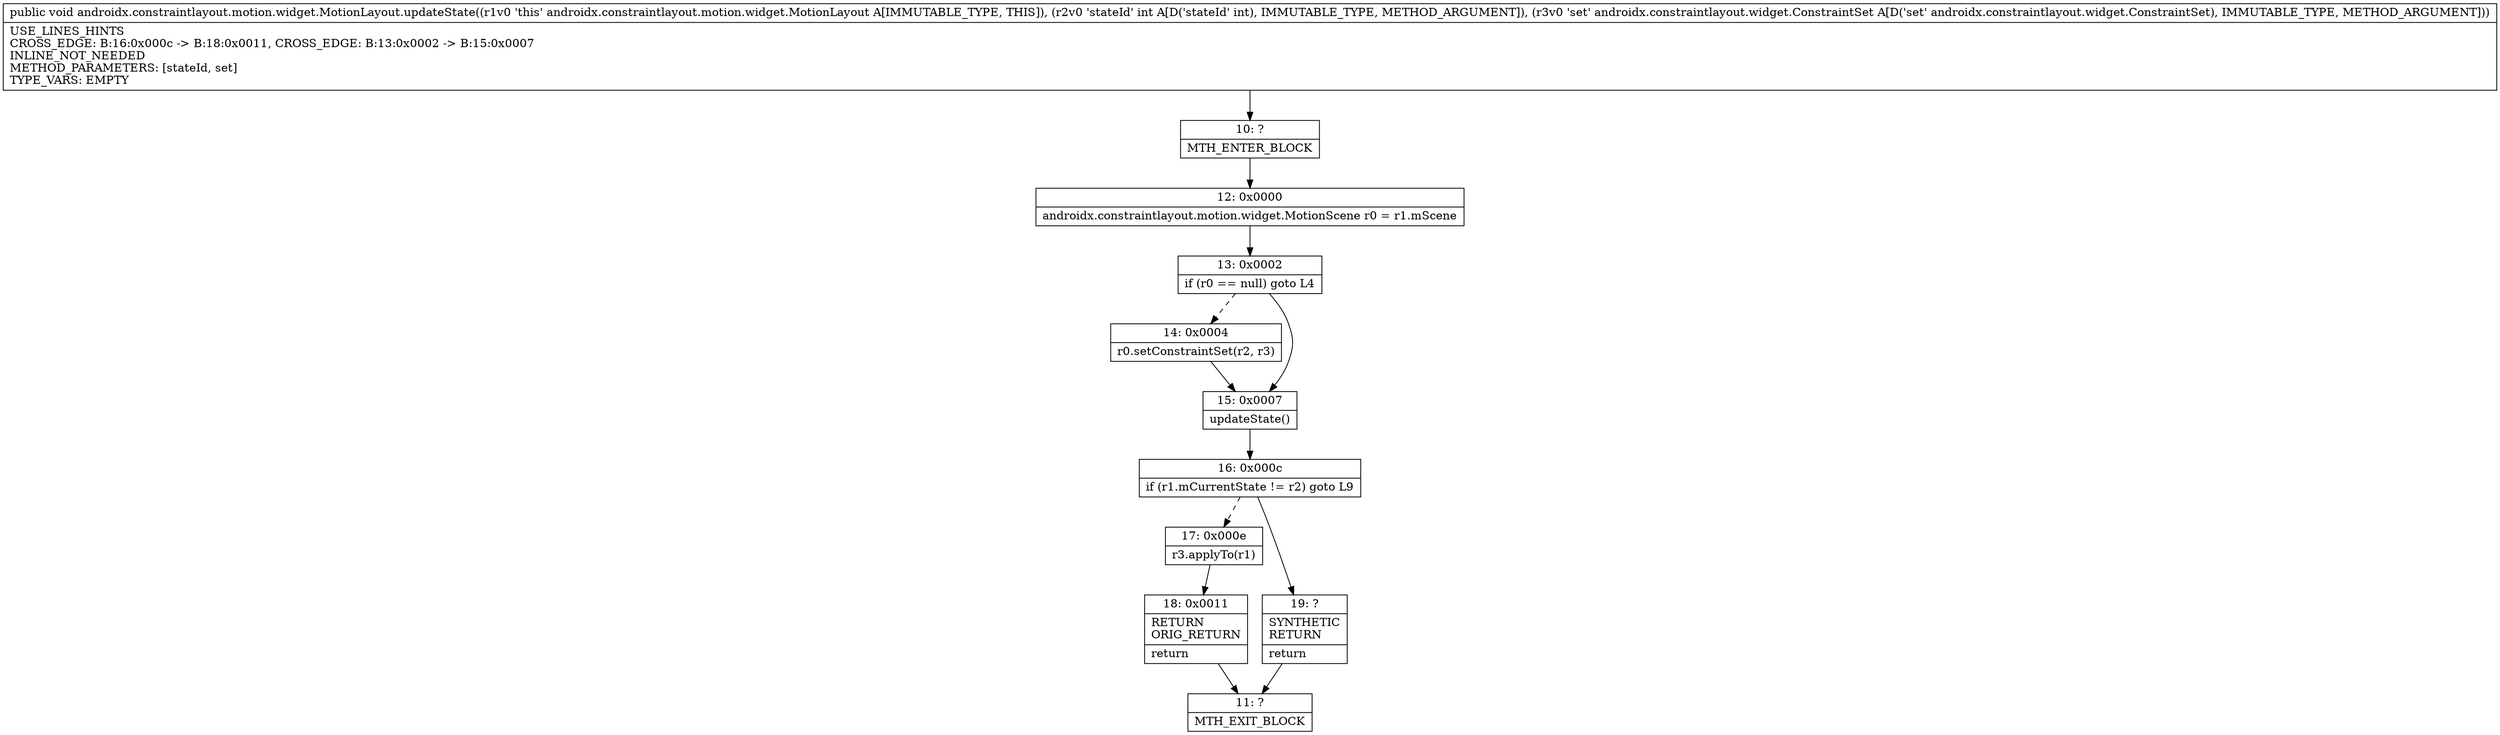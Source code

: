 digraph "CFG forandroidx.constraintlayout.motion.widget.MotionLayout.updateState(ILandroidx\/constraintlayout\/widget\/ConstraintSet;)V" {
Node_10 [shape=record,label="{10\:\ ?|MTH_ENTER_BLOCK\l}"];
Node_12 [shape=record,label="{12\:\ 0x0000|androidx.constraintlayout.motion.widget.MotionScene r0 = r1.mScene\l}"];
Node_13 [shape=record,label="{13\:\ 0x0002|if (r0 == null) goto L4\l}"];
Node_14 [shape=record,label="{14\:\ 0x0004|r0.setConstraintSet(r2, r3)\l}"];
Node_15 [shape=record,label="{15\:\ 0x0007|updateState()\l}"];
Node_16 [shape=record,label="{16\:\ 0x000c|if (r1.mCurrentState != r2) goto L9\l}"];
Node_17 [shape=record,label="{17\:\ 0x000e|r3.applyTo(r1)\l}"];
Node_18 [shape=record,label="{18\:\ 0x0011|RETURN\lORIG_RETURN\l|return\l}"];
Node_11 [shape=record,label="{11\:\ ?|MTH_EXIT_BLOCK\l}"];
Node_19 [shape=record,label="{19\:\ ?|SYNTHETIC\lRETURN\l|return\l}"];
MethodNode[shape=record,label="{public void androidx.constraintlayout.motion.widget.MotionLayout.updateState((r1v0 'this' androidx.constraintlayout.motion.widget.MotionLayout A[IMMUTABLE_TYPE, THIS]), (r2v0 'stateId' int A[D('stateId' int), IMMUTABLE_TYPE, METHOD_ARGUMENT]), (r3v0 'set' androidx.constraintlayout.widget.ConstraintSet A[D('set' androidx.constraintlayout.widget.ConstraintSet), IMMUTABLE_TYPE, METHOD_ARGUMENT]))  | USE_LINES_HINTS\lCROSS_EDGE: B:16:0x000c \-\> B:18:0x0011, CROSS_EDGE: B:13:0x0002 \-\> B:15:0x0007\lINLINE_NOT_NEEDED\lMETHOD_PARAMETERS: [stateId, set]\lTYPE_VARS: EMPTY\l}"];
MethodNode -> Node_10;Node_10 -> Node_12;
Node_12 -> Node_13;
Node_13 -> Node_14[style=dashed];
Node_13 -> Node_15;
Node_14 -> Node_15;
Node_15 -> Node_16;
Node_16 -> Node_17[style=dashed];
Node_16 -> Node_19;
Node_17 -> Node_18;
Node_18 -> Node_11;
Node_19 -> Node_11;
}

